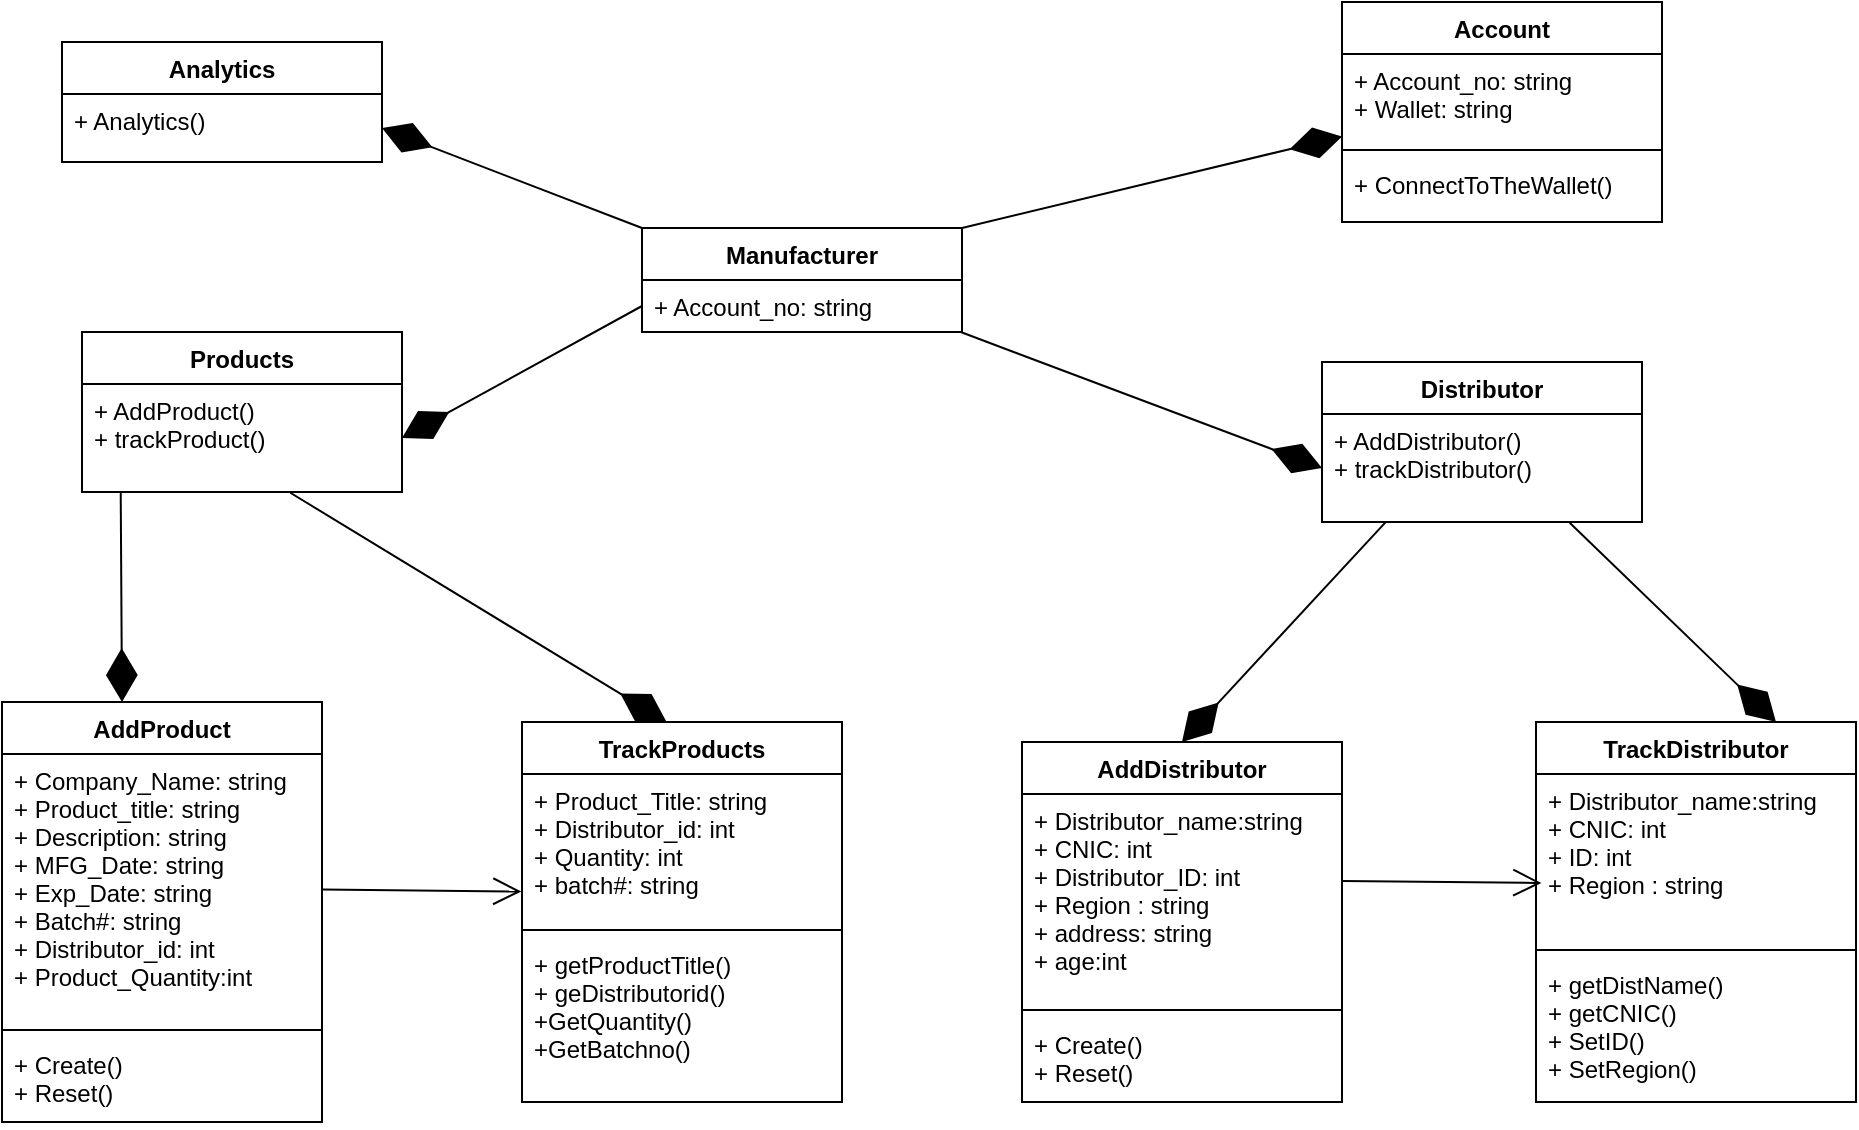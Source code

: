 <mxfile version="20.5.2" type="device"><diagram id="C5RBs43oDa-KdzZeNtuy" name="Page-1"><mxGraphModel dx="1578" dy="715" grid="1" gridSize="10" guides="1" tooltips="1" connect="1" arrows="1" fold="1" page="1" pageScale="1" pageWidth="827" pageHeight="1169" math="0" shadow="0"><root><mxCell id="WIyWlLk6GJQsqaUBKTNV-0"/><mxCell id="WIyWlLk6GJQsqaUBKTNV-1" parent="WIyWlLk6GJQsqaUBKTNV-0"/><mxCell id="c5m_1iQnsZkMBljbl1nu-0" value="Manufacturer" style="swimlane;fontStyle=1;align=center;verticalAlign=top;childLayout=stackLayout;horizontal=1;startSize=26;horizontalStack=0;resizeParent=1;resizeParentMax=0;resizeLast=0;collapsible=1;marginBottom=0;" vertex="1" parent="WIyWlLk6GJQsqaUBKTNV-1"><mxGeometry x="380" y="203" width="160" height="52" as="geometry"/></mxCell><mxCell id="c5m_1iQnsZkMBljbl1nu-1" value="+ Account_no: string                " style="text;strokeColor=none;fillColor=none;align=left;verticalAlign=top;spacingLeft=4;spacingRight=4;overflow=hidden;rotatable=0;points=[[0,0.5],[1,0.5]];portConstraint=eastwest;" vertex="1" parent="c5m_1iQnsZkMBljbl1nu-0"><mxGeometry y="26" width="160" height="26" as="geometry"/></mxCell><mxCell id="c5m_1iQnsZkMBljbl1nu-12" value="Products" style="swimlane;fontStyle=1;align=center;verticalAlign=top;childLayout=stackLayout;horizontal=1;startSize=26;horizontalStack=0;resizeParent=1;resizeParentMax=0;resizeLast=0;collapsible=1;marginBottom=0;" vertex="1" parent="WIyWlLk6GJQsqaUBKTNV-1"><mxGeometry x="100" y="255" width="160" height="80" as="geometry"/></mxCell><mxCell id="c5m_1iQnsZkMBljbl1nu-15" value="+ AddProduct()&#10;+ trackProduct()" style="text;strokeColor=none;fillColor=none;align=left;verticalAlign=top;spacingLeft=4;spacingRight=4;overflow=hidden;rotatable=0;points=[[0,0.5],[1,0.5]];portConstraint=eastwest;" vertex="1" parent="c5m_1iQnsZkMBljbl1nu-12"><mxGeometry y="26" width="160" height="54" as="geometry"/></mxCell><mxCell id="c5m_1iQnsZkMBljbl1nu-17" value="Distributor" style="swimlane;fontStyle=1;align=center;verticalAlign=top;childLayout=stackLayout;horizontal=1;startSize=26;horizontalStack=0;resizeParent=1;resizeParentMax=0;resizeLast=0;collapsible=1;marginBottom=0;" vertex="1" parent="WIyWlLk6GJQsqaUBKTNV-1"><mxGeometry x="720" y="270" width="160" height="80" as="geometry"/></mxCell><mxCell id="c5m_1iQnsZkMBljbl1nu-18" value="+ AddDistributor()&#10;+ trackDistributor()" style="text;strokeColor=none;fillColor=none;align=left;verticalAlign=top;spacingLeft=4;spacingRight=4;overflow=hidden;rotatable=0;points=[[0,0.5],[1,0.5]];portConstraint=eastwest;" vertex="1" parent="c5m_1iQnsZkMBljbl1nu-17"><mxGeometry y="26" width="160" height="54" as="geometry"/></mxCell><mxCell id="c5m_1iQnsZkMBljbl1nu-19" value="Analytics" style="swimlane;fontStyle=1;align=center;verticalAlign=top;childLayout=stackLayout;horizontal=1;startSize=26;horizontalStack=0;resizeParent=1;resizeParentMax=0;resizeLast=0;collapsible=1;marginBottom=0;" vertex="1" parent="WIyWlLk6GJQsqaUBKTNV-1"><mxGeometry x="90" y="110" width="160" height="60" as="geometry"/></mxCell><mxCell id="c5m_1iQnsZkMBljbl1nu-20" value="+ Analytics()" style="text;strokeColor=none;fillColor=none;align=left;verticalAlign=top;spacingLeft=4;spacingRight=4;overflow=hidden;rotatable=0;points=[[0,0.5],[1,0.5]];portConstraint=eastwest;" vertex="1" parent="c5m_1iQnsZkMBljbl1nu-19"><mxGeometry y="26" width="160" height="34" as="geometry"/></mxCell><mxCell id="c5m_1iQnsZkMBljbl1nu-24" value="Account" style="swimlane;fontStyle=1;align=center;verticalAlign=top;childLayout=stackLayout;horizontal=1;startSize=26;horizontalStack=0;resizeParent=1;resizeParentMax=0;resizeLast=0;collapsible=1;marginBottom=0;" vertex="1" parent="WIyWlLk6GJQsqaUBKTNV-1"><mxGeometry x="730" y="90" width="160" height="110" as="geometry"/></mxCell><mxCell id="c5m_1iQnsZkMBljbl1nu-25" value="+ Account_no: string&#10;+ Wallet: string" style="text;strokeColor=none;fillColor=none;align=left;verticalAlign=top;spacingLeft=4;spacingRight=4;overflow=hidden;rotatable=0;points=[[0,0.5],[1,0.5]];portConstraint=eastwest;" vertex="1" parent="c5m_1iQnsZkMBljbl1nu-24"><mxGeometry y="26" width="160" height="44" as="geometry"/></mxCell><mxCell id="c5m_1iQnsZkMBljbl1nu-26" value="" style="line;strokeWidth=1;fillColor=none;align=left;verticalAlign=middle;spacingTop=-1;spacingLeft=3;spacingRight=3;rotatable=0;labelPosition=right;points=[];portConstraint=eastwest;strokeColor=inherit;" vertex="1" parent="c5m_1iQnsZkMBljbl1nu-24"><mxGeometry y="70" width="160" height="8" as="geometry"/></mxCell><mxCell id="c5m_1iQnsZkMBljbl1nu-27" value="+ ConnectToTheWallet()" style="text;strokeColor=none;fillColor=none;align=left;verticalAlign=top;spacingLeft=4;spacingRight=4;overflow=hidden;rotatable=0;points=[[0,0.5],[1,0.5]];portConstraint=eastwest;" vertex="1" parent="c5m_1iQnsZkMBljbl1nu-24"><mxGeometry y="78" width="160" height="32" as="geometry"/></mxCell><mxCell id="c5m_1iQnsZkMBljbl1nu-30" value="AddProduct" style="swimlane;fontStyle=1;align=center;verticalAlign=top;childLayout=stackLayout;horizontal=1;startSize=26;horizontalStack=0;resizeParent=1;resizeParentMax=0;resizeLast=0;collapsible=1;marginBottom=0;" vertex="1" parent="WIyWlLk6GJQsqaUBKTNV-1"><mxGeometry x="60" y="440" width="160" height="210" as="geometry"/></mxCell><mxCell id="c5m_1iQnsZkMBljbl1nu-31" value="+ Company_Name: string&#10;+ Product_title: string&#10;+ Description: string&#10;+ MFG_Date: string&#10;+ Exp_Date: string&#10;+ Batch#: string &#10;+ Distributor_id: int&#10;+ Product_Quantity:int" style="text;strokeColor=none;fillColor=none;align=left;verticalAlign=top;spacingLeft=4;spacingRight=4;overflow=hidden;rotatable=0;points=[[0,0.5],[1,0.5]];portConstraint=eastwest;" vertex="1" parent="c5m_1iQnsZkMBljbl1nu-30"><mxGeometry y="26" width="160" height="134" as="geometry"/></mxCell><mxCell id="c5m_1iQnsZkMBljbl1nu-32" value="" style="line;strokeWidth=1;fillColor=none;align=left;verticalAlign=middle;spacingTop=-1;spacingLeft=3;spacingRight=3;rotatable=0;labelPosition=right;points=[];portConstraint=eastwest;strokeColor=inherit;" vertex="1" parent="c5m_1iQnsZkMBljbl1nu-30"><mxGeometry y="160" width="160" height="8" as="geometry"/></mxCell><mxCell id="c5m_1iQnsZkMBljbl1nu-33" value="+ Create()&#10;+ Reset()" style="text;strokeColor=none;fillColor=none;align=left;verticalAlign=top;spacingLeft=4;spacingRight=4;overflow=hidden;rotatable=0;points=[[0,0.5],[1,0.5]];portConstraint=eastwest;" vertex="1" parent="c5m_1iQnsZkMBljbl1nu-30"><mxGeometry y="168" width="160" height="42" as="geometry"/></mxCell><mxCell id="c5m_1iQnsZkMBljbl1nu-34" value="TrackProducts" style="swimlane;fontStyle=1;align=center;verticalAlign=top;childLayout=stackLayout;horizontal=1;startSize=26;horizontalStack=0;resizeParent=1;resizeParentMax=0;resizeLast=0;collapsible=1;marginBottom=0;" vertex="1" parent="WIyWlLk6GJQsqaUBKTNV-1"><mxGeometry x="320" y="450" width="160" height="190" as="geometry"/></mxCell><mxCell id="c5m_1iQnsZkMBljbl1nu-35" value="+ Product_Title: string&#10;+ Distributor_id: int&#10;+ Quantity: int&#10;+ batch#: string " style="text;strokeColor=none;fillColor=none;align=left;verticalAlign=top;spacingLeft=4;spacingRight=4;overflow=hidden;rotatable=0;points=[[0,0.5],[1,0.5]];portConstraint=eastwest;" vertex="1" parent="c5m_1iQnsZkMBljbl1nu-34"><mxGeometry y="26" width="160" height="74" as="geometry"/></mxCell><mxCell id="c5m_1iQnsZkMBljbl1nu-36" value="" style="line;strokeWidth=1;fillColor=none;align=left;verticalAlign=middle;spacingTop=-1;spacingLeft=3;spacingRight=3;rotatable=0;labelPosition=right;points=[];portConstraint=eastwest;strokeColor=inherit;" vertex="1" parent="c5m_1iQnsZkMBljbl1nu-34"><mxGeometry y="100" width="160" height="8" as="geometry"/></mxCell><mxCell id="c5m_1iQnsZkMBljbl1nu-37" value="+ getProductTitle()&#10;+ geDistributorid()&#10;+GetQuantity()&#10;+GetBatchno()" style="text;strokeColor=none;fillColor=none;align=left;verticalAlign=top;spacingLeft=4;spacingRight=4;overflow=hidden;rotatable=0;points=[[0,0.5],[1,0.5]];portConstraint=eastwest;" vertex="1" parent="c5m_1iQnsZkMBljbl1nu-34"><mxGeometry y="108" width="160" height="82" as="geometry"/></mxCell><mxCell id="c5m_1iQnsZkMBljbl1nu-38" value="AddDistributor" style="swimlane;fontStyle=1;align=center;verticalAlign=top;childLayout=stackLayout;horizontal=1;startSize=26;horizontalStack=0;resizeParent=1;resizeParentMax=0;resizeLast=0;collapsible=1;marginBottom=0;" vertex="1" parent="WIyWlLk6GJQsqaUBKTNV-1"><mxGeometry x="570" y="460" width="160" height="180" as="geometry"/></mxCell><mxCell id="c5m_1iQnsZkMBljbl1nu-39" value="+ Distributor_name:string&#10;+ CNIC: int&#10;+ Distributor_ID: int&#10;+ Region : string&#10;+ address: string&#10;+ age:int" style="text;strokeColor=none;fillColor=none;align=left;verticalAlign=top;spacingLeft=4;spacingRight=4;overflow=hidden;rotatable=0;points=[[0,0.5],[1,0.5]];portConstraint=eastwest;" vertex="1" parent="c5m_1iQnsZkMBljbl1nu-38"><mxGeometry y="26" width="160" height="104" as="geometry"/></mxCell><mxCell id="c5m_1iQnsZkMBljbl1nu-40" value="" style="line;strokeWidth=1;fillColor=none;align=left;verticalAlign=middle;spacingTop=-1;spacingLeft=3;spacingRight=3;rotatable=0;labelPosition=right;points=[];portConstraint=eastwest;strokeColor=inherit;" vertex="1" parent="c5m_1iQnsZkMBljbl1nu-38"><mxGeometry y="130" width="160" height="8" as="geometry"/></mxCell><mxCell id="c5m_1iQnsZkMBljbl1nu-41" value="+ Create()&#10;+ Reset()" style="text;strokeColor=none;fillColor=none;align=left;verticalAlign=top;spacingLeft=4;spacingRight=4;overflow=hidden;rotatable=0;points=[[0,0.5],[1,0.5]];portConstraint=eastwest;" vertex="1" parent="c5m_1iQnsZkMBljbl1nu-38"><mxGeometry y="138" width="160" height="42" as="geometry"/></mxCell><mxCell id="c5m_1iQnsZkMBljbl1nu-42" value="TrackDistributor" style="swimlane;fontStyle=1;align=center;verticalAlign=top;childLayout=stackLayout;horizontal=1;startSize=26;horizontalStack=0;resizeParent=1;resizeParentMax=0;resizeLast=0;collapsible=1;marginBottom=0;" vertex="1" parent="WIyWlLk6GJQsqaUBKTNV-1"><mxGeometry x="827" y="450" width="160" height="190" as="geometry"/></mxCell><mxCell id="c5m_1iQnsZkMBljbl1nu-43" value="+ Distributor_name:string&#10;+ CNIC: int&#10;+ ID: int&#10;+ Region : string" style="text;strokeColor=none;fillColor=none;align=left;verticalAlign=top;spacingLeft=4;spacingRight=4;overflow=hidden;rotatable=0;points=[[0,0.5],[1,0.5]];portConstraint=eastwest;" vertex="1" parent="c5m_1iQnsZkMBljbl1nu-42"><mxGeometry y="26" width="160" height="84" as="geometry"/></mxCell><mxCell id="c5m_1iQnsZkMBljbl1nu-44" value="" style="line;strokeWidth=1;fillColor=none;align=left;verticalAlign=middle;spacingTop=-1;spacingLeft=3;spacingRight=3;rotatable=0;labelPosition=right;points=[];portConstraint=eastwest;strokeColor=inherit;" vertex="1" parent="c5m_1iQnsZkMBljbl1nu-42"><mxGeometry y="110" width="160" height="8" as="geometry"/></mxCell><mxCell id="c5m_1iQnsZkMBljbl1nu-45" value="+ getDistName()&#10;+ getCNIC()&#10;+ SetID()&#10;+ SetRegion()" style="text;strokeColor=none;fillColor=none;align=left;verticalAlign=top;spacingLeft=4;spacingRight=4;overflow=hidden;rotatable=0;points=[[0,0.5],[1,0.5]];portConstraint=eastwest;" vertex="1" parent="c5m_1iQnsZkMBljbl1nu-42"><mxGeometry y="118" width="160" height="72" as="geometry"/></mxCell><mxCell id="c5m_1iQnsZkMBljbl1nu-48" value="" style="endArrow=diamondThin;endFill=1;endSize=24;html=1;rounded=0;entryX=1;entryY=0.5;entryDx=0;entryDy=0;exitX=0;exitY=0.5;exitDx=0;exitDy=0;" edge="1" parent="WIyWlLk6GJQsqaUBKTNV-1" source="c5m_1iQnsZkMBljbl1nu-1" target="c5m_1iQnsZkMBljbl1nu-15"><mxGeometry width="160" relative="1" as="geometry"><mxPoint x="450" y="290" as="sourcePoint"/><mxPoint x="590" y="320" as="targetPoint"/></mxGeometry></mxCell><mxCell id="c5m_1iQnsZkMBljbl1nu-49" value="" style="endArrow=diamondThin;endFill=1;endSize=24;html=1;rounded=0;entryX=1;entryY=0.5;entryDx=0;entryDy=0;exitX=0;exitY=0;exitDx=0;exitDy=0;" edge="1" parent="WIyWlLk6GJQsqaUBKTNV-1" source="c5m_1iQnsZkMBljbl1nu-0" target="c5m_1iQnsZkMBljbl1nu-20"><mxGeometry width="160" relative="1" as="geometry"><mxPoint x="310" y="140" as="sourcePoint"/><mxPoint x="470" y="140" as="targetPoint"/></mxGeometry></mxCell><mxCell id="c5m_1iQnsZkMBljbl1nu-50" value="" style="endArrow=diamondThin;endFill=1;endSize=24;html=1;rounded=0;exitX=1;exitY=0;exitDx=0;exitDy=0;" edge="1" parent="WIyWlLk6GJQsqaUBKTNV-1" source="c5m_1iQnsZkMBljbl1nu-0" target="c5m_1iQnsZkMBljbl1nu-25"><mxGeometry width="160" relative="1" as="geometry"><mxPoint x="540" y="200" as="sourcePoint"/><mxPoint x="720" y="180" as="targetPoint"/></mxGeometry></mxCell><mxCell id="c5m_1iQnsZkMBljbl1nu-51" value="" style="endArrow=diamondThin;endFill=1;endSize=24;html=1;rounded=0;exitX=0.998;exitY=1.005;exitDx=0;exitDy=0;exitPerimeter=0;entryX=0;entryY=0.5;entryDx=0;entryDy=0;" edge="1" parent="WIyWlLk6GJQsqaUBKTNV-1" source="c5m_1iQnsZkMBljbl1nu-1" target="c5m_1iQnsZkMBljbl1nu-18"><mxGeometry width="160" relative="1" as="geometry"><mxPoint x="590" y="240" as="sourcePoint"/><mxPoint x="750" y="240" as="targetPoint"/></mxGeometry></mxCell><mxCell id="c5m_1iQnsZkMBljbl1nu-52" value="" style="endArrow=diamondThin;endFill=1;endSize=24;html=1;rounded=0;exitX=0.121;exitY=1.004;exitDx=0;exitDy=0;exitPerimeter=0;" edge="1" parent="WIyWlLk6GJQsqaUBKTNV-1" source="c5m_1iQnsZkMBljbl1nu-15"><mxGeometry width="160" relative="1" as="geometry"><mxPoint x="120" y="380" as="sourcePoint"/><mxPoint x="120" y="440" as="targetPoint"/></mxGeometry></mxCell><mxCell id="c5m_1iQnsZkMBljbl1nu-53" value="" style="endArrow=diamondThin;endFill=1;endSize=24;html=1;rounded=0;entryX=0.451;entryY=-0.001;entryDx=0;entryDy=0;entryPerimeter=0;exitX=0.651;exitY=1.007;exitDx=0;exitDy=0;exitPerimeter=0;" edge="1" parent="WIyWlLk6GJQsqaUBKTNV-1" source="c5m_1iQnsZkMBljbl1nu-15" target="c5m_1iQnsZkMBljbl1nu-34"><mxGeometry width="160" relative="1" as="geometry"><mxPoint x="200" y="330" as="sourcePoint"/><mxPoint x="410" y="400" as="targetPoint"/></mxGeometry></mxCell><mxCell id="c5m_1iQnsZkMBljbl1nu-57" value="" style="endArrow=diamondThin;endFill=1;endSize=24;html=1;rounded=0;exitX=0.199;exitY=1.001;exitDx=0;exitDy=0;exitPerimeter=0;entryX=0.5;entryY=0;entryDx=0;entryDy=0;" edge="1" parent="WIyWlLk6GJQsqaUBKTNV-1" source="c5m_1iQnsZkMBljbl1nu-18" target="c5m_1iQnsZkMBljbl1nu-38"><mxGeometry width="160" relative="1" as="geometry"><mxPoint x="740" y="390" as="sourcePoint"/><mxPoint x="900" y="390" as="targetPoint"/></mxGeometry></mxCell><mxCell id="c5m_1iQnsZkMBljbl1nu-58" value="" style="endArrow=diamondThin;endFill=1;endSize=24;html=1;rounded=0;exitX=0.774;exitY=1.007;exitDx=0;exitDy=0;exitPerimeter=0;entryX=0.75;entryY=0;entryDx=0;entryDy=0;" edge="1" parent="WIyWlLk6GJQsqaUBKTNV-1" source="c5m_1iQnsZkMBljbl1nu-18" target="c5m_1iQnsZkMBljbl1nu-42"><mxGeometry width="160" relative="1" as="geometry"><mxPoint x="850" y="390" as="sourcePoint"/><mxPoint x="1010" y="390" as="targetPoint"/></mxGeometry></mxCell><mxCell id="c5m_1iQnsZkMBljbl1nu-63" value="" style="endArrow=open;endFill=1;endSize=12;html=1;rounded=0;entryX=-0.002;entryY=0.794;entryDx=0;entryDy=0;entryPerimeter=0;" edge="1" parent="WIyWlLk6GJQsqaUBKTNV-1" source="c5m_1iQnsZkMBljbl1nu-31" target="c5m_1iQnsZkMBljbl1nu-35"><mxGeometry width="160" relative="1" as="geometry"><mxPoint x="250" y="560" as="sourcePoint"/><mxPoint x="410" y="560" as="targetPoint"/></mxGeometry></mxCell><mxCell id="c5m_1iQnsZkMBljbl1nu-64" value="" style="endArrow=open;endFill=1;endSize=12;html=1;rounded=0;entryX=-0.002;entryY=0.794;entryDx=0;entryDy=0;entryPerimeter=0;" edge="1" parent="WIyWlLk6GJQsqaUBKTNV-1"><mxGeometry width="160" relative="1" as="geometry"><mxPoint x="730" y="529.512" as="sourcePoint"/><mxPoint x="829.68" y="530.486" as="targetPoint"/></mxGeometry></mxCell></root></mxGraphModel></diagram></mxfile>